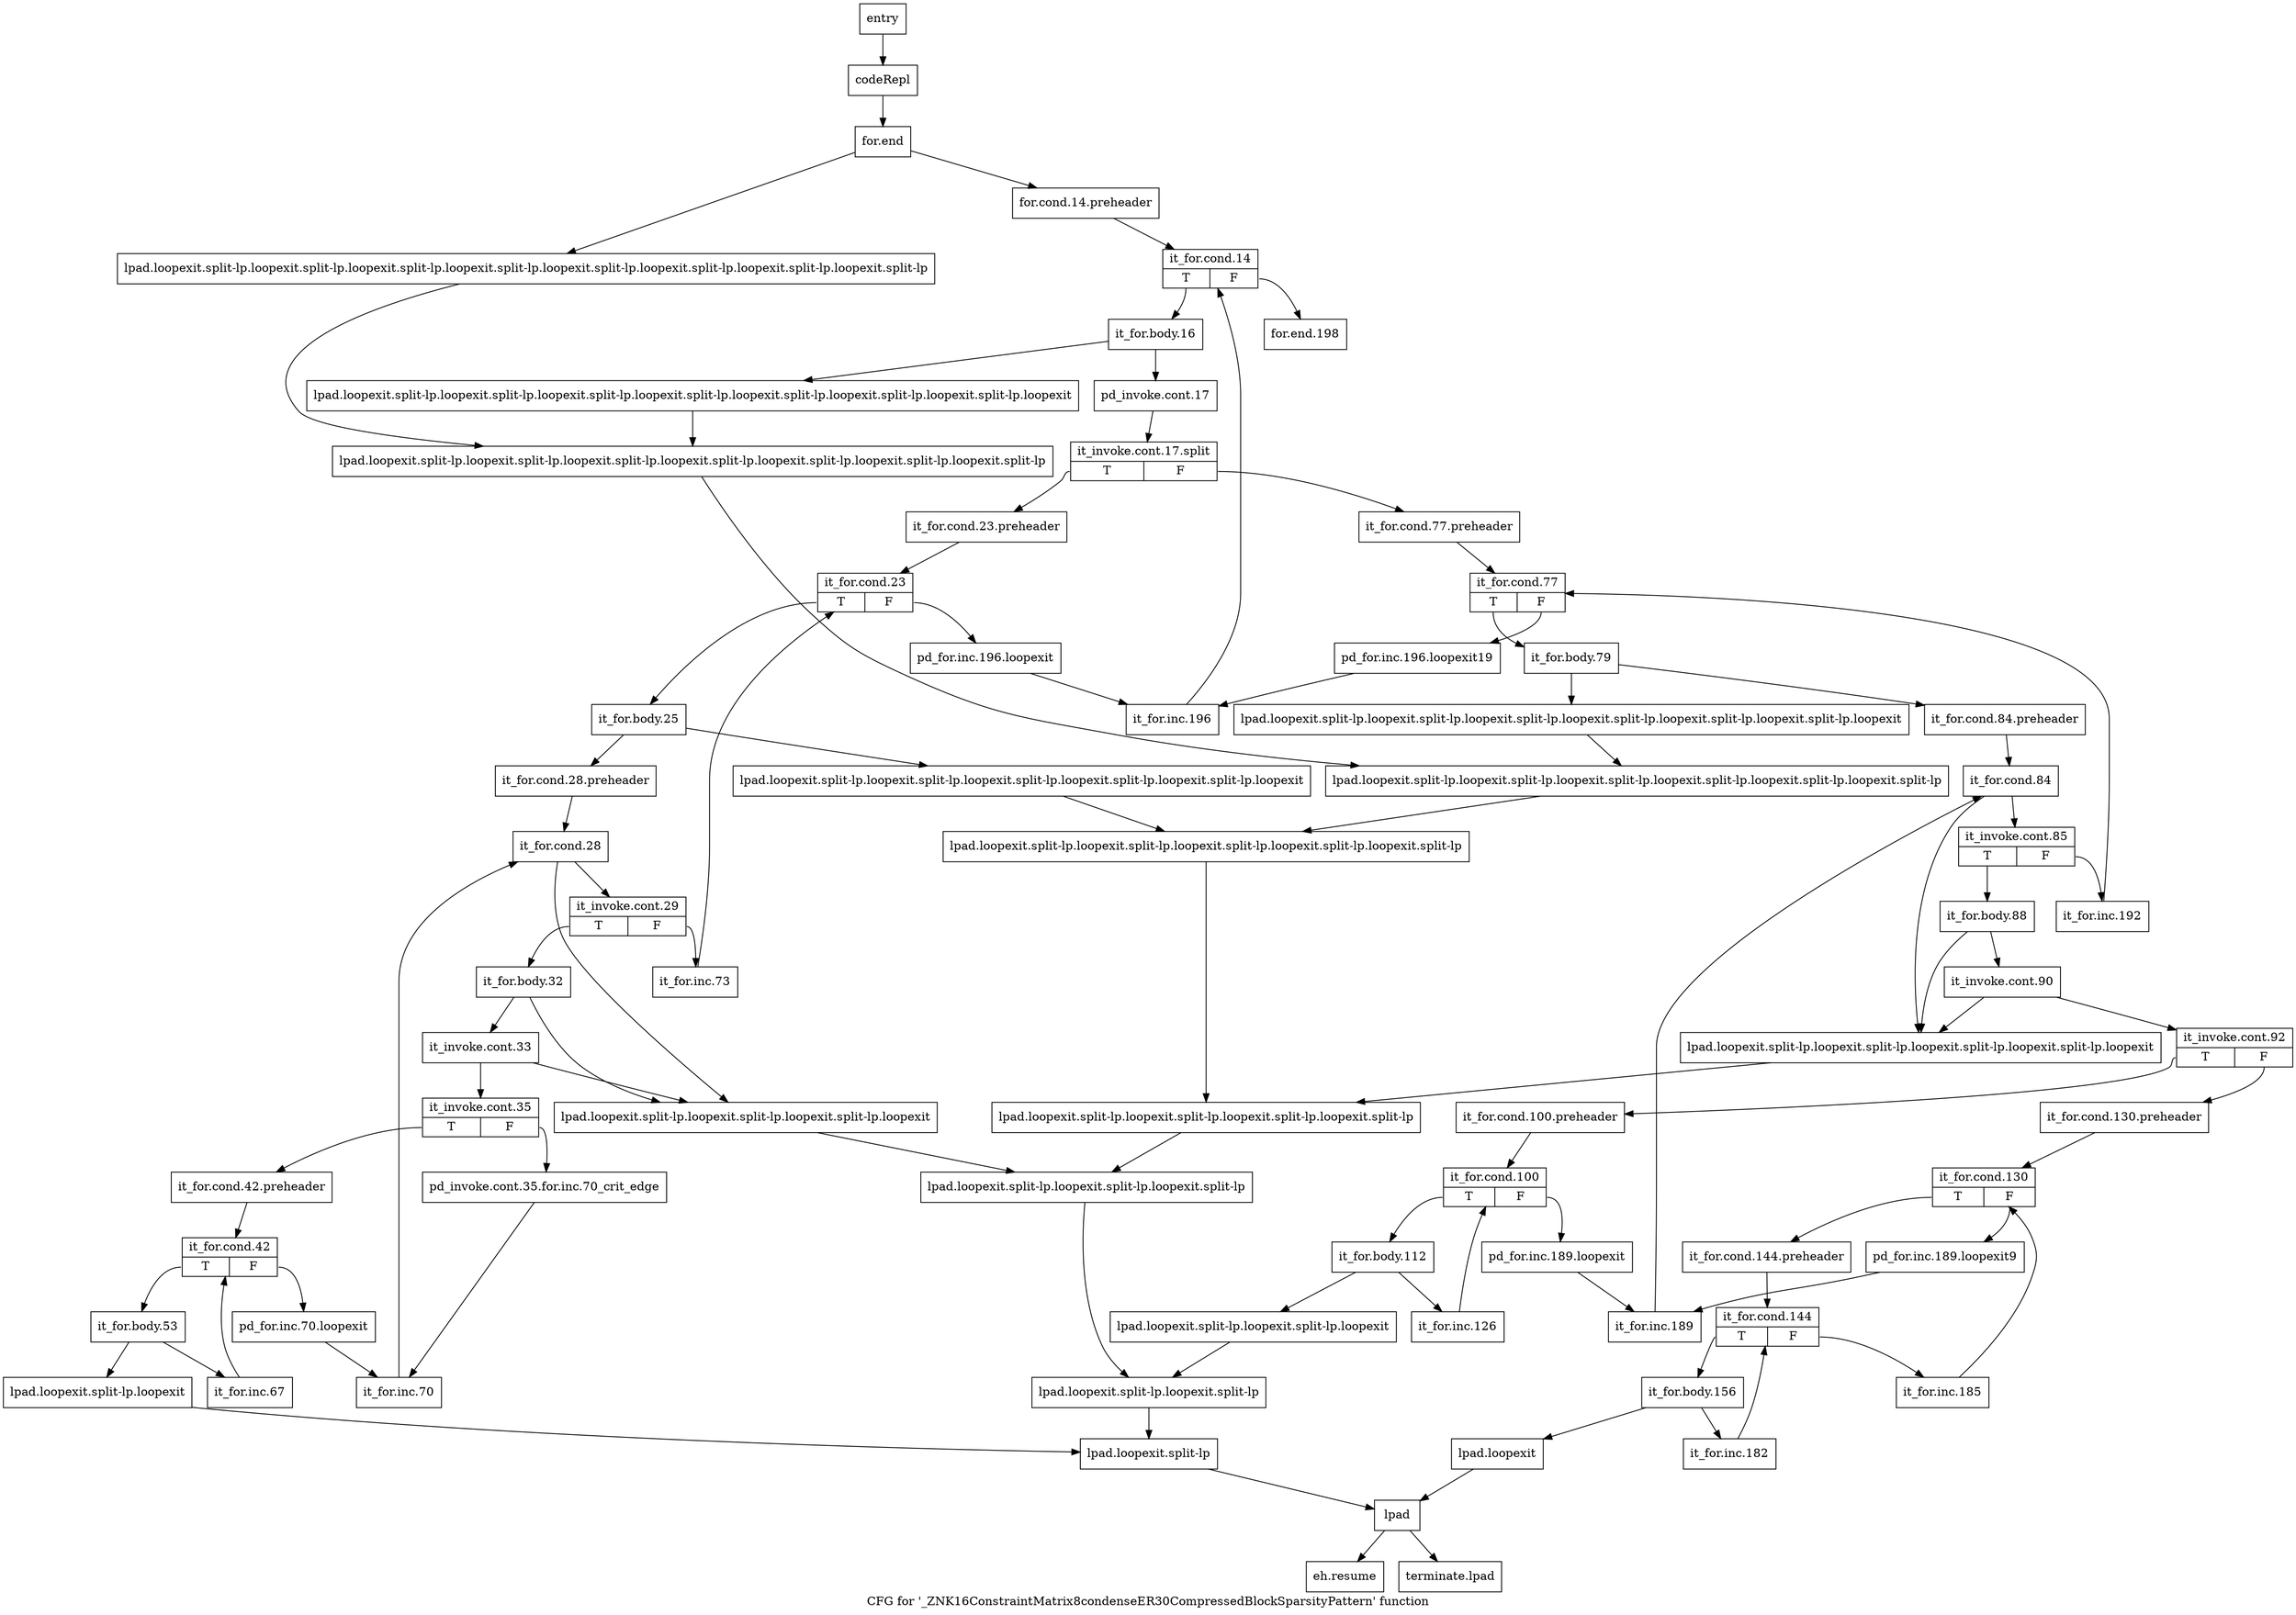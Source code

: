 digraph "CFG for '_ZNK16ConstraintMatrix8condenseER30CompressedBlockSparsityPattern' function" {
	label="CFG for '_ZNK16ConstraintMatrix8condenseER30CompressedBlockSparsityPattern' function";

	Node0x4087530 [shape=record,label="{entry}"];
	Node0x4087530 -> Node0x4087580;
	Node0x4087580 [shape=record,label="{codeRepl}"];
	Node0x4087580 -> Node0x4087b20;
	Node0x40875d0 [shape=record,label="{lpad.loopexit}"];
	Node0x40875d0 -> Node0x4087ad0;
	Node0x4087620 [shape=record,label="{lpad.loopexit.split-lp.loopexit}"];
	Node0x4087620 -> Node0x4087a80;
	Node0x4087670 [shape=record,label="{lpad.loopexit.split-lp.loopexit.split-lp.loopexit}"];
	Node0x4087670 -> Node0x4087a30;
	Node0x40876c0 [shape=record,label="{lpad.loopexit.split-lp.loopexit.split-lp.loopexit.split-lp.loopexit}"];
	Node0x40876c0 -> Node0x40879e0;
	Node0x4087710 [shape=record,label="{lpad.loopexit.split-lp.loopexit.split-lp.loopexit.split-lp.loopexit.split-lp.loopexit}"];
	Node0x4087710 -> Node0x4087990;
	Node0x4087760 [shape=record,label="{lpad.loopexit.split-lp.loopexit.split-lp.loopexit.split-lp.loopexit.split-lp.loopexit.split-lp.loopexit}"];
	Node0x4087760 -> Node0x4087940;
	Node0x40877b0 [shape=record,label="{lpad.loopexit.split-lp.loopexit.split-lp.loopexit.split-lp.loopexit.split-lp.loopexit.split-lp.loopexit.split-lp.loopexit}"];
	Node0x40877b0 -> Node0x40878f0;
	Node0x4087800 [shape=record,label="{lpad.loopexit.split-lp.loopexit.split-lp.loopexit.split-lp.loopexit.split-lp.loopexit.split-lp.loopexit.split-lp.loopexit.split-lp.loopexit}"];
	Node0x4087800 -> Node0x40878a0;
	Node0x4087850 [shape=record,label="{lpad.loopexit.split-lp.loopexit.split-lp.loopexit.split-lp.loopexit.split-lp.loopexit.split-lp.loopexit.split-lp.loopexit.split-lp.loopexit.split-lp}"];
	Node0x4087850 -> Node0x40878a0;
	Node0x40878a0 [shape=record,label="{lpad.loopexit.split-lp.loopexit.split-lp.loopexit.split-lp.loopexit.split-lp.loopexit.split-lp.loopexit.split-lp.loopexit.split-lp}"];
	Node0x40878a0 -> Node0x40878f0;
	Node0x40878f0 [shape=record,label="{lpad.loopexit.split-lp.loopexit.split-lp.loopexit.split-lp.loopexit.split-lp.loopexit.split-lp.loopexit.split-lp}"];
	Node0x40878f0 -> Node0x4087940;
	Node0x4087940 [shape=record,label="{lpad.loopexit.split-lp.loopexit.split-lp.loopexit.split-lp.loopexit.split-lp.loopexit.split-lp}"];
	Node0x4087940 -> Node0x4087990;
	Node0x4087990 [shape=record,label="{lpad.loopexit.split-lp.loopexit.split-lp.loopexit.split-lp.loopexit.split-lp}"];
	Node0x4087990 -> Node0x40879e0;
	Node0x40879e0 [shape=record,label="{lpad.loopexit.split-lp.loopexit.split-lp.loopexit.split-lp}"];
	Node0x40879e0 -> Node0x4087a30;
	Node0x4087a30 [shape=record,label="{lpad.loopexit.split-lp.loopexit.split-lp}"];
	Node0x4087a30 -> Node0x4087a80;
	Node0x4087a80 [shape=record,label="{lpad.loopexit.split-lp}"];
	Node0x4087a80 -> Node0x4087ad0;
	Node0x4087ad0 [shape=record,label="{lpad}"];
	Node0x4087ad0 -> Node0x408d160;
	Node0x4087ad0 -> Node0x408d1b0;
	Node0x4087b20 [shape=record,label="{for.end}"];
	Node0x4087b20 -> Node0x4087b70;
	Node0x4087b20 -> Node0x4087850;
	Node0x4087b70 [shape=record,label="{for.cond.14.preheader}"];
	Node0x4087b70 -> Node0x4087bc0;
	Node0x4087bc0 [shape=record,label="{it_for.cond.14|{<s0>T|<s1>F}}"];
	Node0x4087bc0:s0 -> Node0x4087c10;
	Node0x4087bc0:s1 -> Node0x408d110;
	Node0x4087c10 [shape=record,label="{it_for.body.16}"];
	Node0x4087c10 -> Node0x4087c60;
	Node0x4087c10 -> Node0x4087800;
	Node0x4087c60 [shape=record,label="{pd_invoke.cont.17}"];
	Node0x4087c60 -> Node0x9eadf00;
	Node0x9eadf00 [shape=record,label="{it_invoke.cont.17.split|{<s0>T|<s1>F}}"];
	Node0x9eadf00:s0 -> Node0x4087d00;
	Node0x9eadf00:s1 -> Node0x4087cb0;
	Node0x4087cb0 [shape=record,label="{it_for.cond.77.preheader}"];
	Node0x4087cb0 -> Node0x408c8f0;
	Node0x4087d00 [shape=record,label="{it_for.cond.23.preheader}"];
	Node0x4087d00 -> Node0x4087d50;
	Node0x4087d50 [shape=record,label="{it_for.cond.23|{<s0>T|<s1>F}}"];
	Node0x4087d50:s0 -> Node0x4087da0;
	Node0x4087d50:s1 -> Node0x408d020;
	Node0x4087da0 [shape=record,label="{it_for.body.25}"];
	Node0x4087da0 -> Node0x4087df0;
	Node0x4087da0 -> Node0x4087760;
	Node0x4087df0 [shape=record,label="{it_for.cond.28.preheader}"];
	Node0x4087df0 -> Node0x408c4e0;
	Node0x408c4e0 [shape=record,label="{it_for.cond.28}"];
	Node0x408c4e0 -> Node0x408c530;
	Node0x408c4e0 -> Node0x40876c0;
	Node0x408c530 [shape=record,label="{it_invoke.cont.29|{<s0>T|<s1>F}}"];
	Node0x408c530:s0 -> Node0x408c580;
	Node0x408c530:s1 -> Node0x408c8a0;
	Node0x408c580 [shape=record,label="{it_for.body.32}"];
	Node0x408c580 -> Node0x408c5d0;
	Node0x408c580 -> Node0x40876c0;
	Node0x408c5d0 [shape=record,label="{it_invoke.cont.33}"];
	Node0x408c5d0 -> Node0x408c620;
	Node0x408c5d0 -> Node0x40876c0;
	Node0x408c620 [shape=record,label="{it_invoke.cont.35|{<s0>T|<s1>F}}"];
	Node0x408c620:s0 -> Node0x408c6c0;
	Node0x408c620:s1 -> Node0x408c670;
	Node0x408c670 [shape=record,label="{pd_invoke.cont.35.for.inc.70_crit_edge}"];
	Node0x408c670 -> Node0x408c850;
	Node0x408c6c0 [shape=record,label="{it_for.cond.42.preheader}"];
	Node0x408c6c0 -> Node0x408c710;
	Node0x408c710 [shape=record,label="{it_for.cond.42|{<s0>T|<s1>F}}"];
	Node0x408c710:s0 -> Node0x408c760;
	Node0x408c710:s1 -> Node0x408c800;
	Node0x408c760 [shape=record,label="{it_for.body.53}"];
	Node0x408c760 -> Node0x408c7b0;
	Node0x408c760 -> Node0x4087620;
	Node0x408c7b0 [shape=record,label="{it_for.inc.67}"];
	Node0x408c7b0 -> Node0x408c710;
	Node0x408c800 [shape=record,label="{pd_for.inc.70.loopexit}"];
	Node0x408c800 -> Node0x408c850;
	Node0x408c850 [shape=record,label="{it_for.inc.70}"];
	Node0x408c850 -> Node0x408c4e0;
	Node0x408c8a0 [shape=record,label="{it_for.inc.73}"];
	Node0x408c8a0 -> Node0x4087d50;
	Node0x408c8f0 [shape=record,label="{it_for.cond.77|{<s0>T|<s1>F}}"];
	Node0x408c8f0:s0 -> Node0x408c940;
	Node0x408c8f0:s1 -> Node0x408d070;
	Node0x408c940 [shape=record,label="{it_for.body.79}"];
	Node0x408c940 -> Node0x408c990;
	Node0x408c940 -> Node0x40877b0;
	Node0x408c990 [shape=record,label="{it_for.cond.84.preheader}"];
	Node0x408c990 -> Node0x408c9e0;
	Node0x408c9e0 [shape=record,label="{it_for.cond.84}"];
	Node0x408c9e0 -> Node0x408ca30;
	Node0x408c9e0 -> Node0x4087710;
	Node0x408ca30 [shape=record,label="{it_invoke.cont.85|{<s0>T|<s1>F}}"];
	Node0x408ca30:s0 -> Node0x408ca80;
	Node0x408ca30:s1 -> Node0x408cfd0;
	Node0x408ca80 [shape=record,label="{it_for.body.88}"];
	Node0x408ca80 -> Node0x408cad0;
	Node0x408ca80 -> Node0x4087710;
	Node0x408cad0 [shape=record,label="{it_invoke.cont.90}"];
	Node0x408cad0 -> Node0x408cb20;
	Node0x408cad0 -> Node0x4087710;
	Node0x408cb20 [shape=record,label="{it_invoke.cont.92|{<s0>T|<s1>F}}"];
	Node0x408cb20:s0 -> Node0x408cbc0;
	Node0x408cb20:s1 -> Node0x408cb70;
	Node0x408cb70 [shape=record,label="{it_for.cond.130.preheader}"];
	Node0x408cb70 -> Node0x408cd00;
	Node0x408cbc0 [shape=record,label="{it_for.cond.100.preheader}"];
	Node0x408cbc0 -> Node0x408cc10;
	Node0x408cc10 [shape=record,label="{it_for.cond.100|{<s0>T|<s1>F}}"];
	Node0x408cc10:s0 -> Node0x408cc60;
	Node0x408cc10:s1 -> Node0x408cee0;
	Node0x408cc60 [shape=record,label="{it_for.body.112}"];
	Node0x408cc60 -> Node0x408ccb0;
	Node0x408cc60 -> Node0x4087670;
	Node0x408ccb0 [shape=record,label="{it_for.inc.126}"];
	Node0x408ccb0 -> Node0x408cc10;
	Node0x408cd00 [shape=record,label="{it_for.cond.130|{<s0>T|<s1>F}}"];
	Node0x408cd00:s0 -> Node0x408cd50;
	Node0x408cd00:s1 -> Node0x408cf30;
	Node0x408cd50 [shape=record,label="{it_for.cond.144.preheader}"];
	Node0x408cd50 -> Node0x408cda0;
	Node0x408cda0 [shape=record,label="{it_for.cond.144|{<s0>T|<s1>F}}"];
	Node0x408cda0:s0 -> Node0x408cdf0;
	Node0x408cda0:s1 -> Node0x408ce90;
	Node0x408cdf0 [shape=record,label="{it_for.body.156}"];
	Node0x408cdf0 -> Node0x408ce40;
	Node0x408cdf0 -> Node0x40875d0;
	Node0x408ce40 [shape=record,label="{it_for.inc.182}"];
	Node0x408ce40 -> Node0x408cda0;
	Node0x408ce90 [shape=record,label="{it_for.inc.185}"];
	Node0x408ce90 -> Node0x408cd00;
	Node0x408cee0 [shape=record,label="{pd_for.inc.189.loopexit}"];
	Node0x408cee0 -> Node0x408cf80;
	Node0x408cf30 [shape=record,label="{pd_for.inc.189.loopexit9}"];
	Node0x408cf30 -> Node0x408cf80;
	Node0x408cf80 [shape=record,label="{it_for.inc.189}"];
	Node0x408cf80 -> Node0x408c9e0;
	Node0x408cfd0 [shape=record,label="{it_for.inc.192}"];
	Node0x408cfd0 -> Node0x408c8f0;
	Node0x408d020 [shape=record,label="{pd_for.inc.196.loopexit}"];
	Node0x408d020 -> Node0x408d0c0;
	Node0x408d070 [shape=record,label="{pd_for.inc.196.loopexit19}"];
	Node0x408d070 -> Node0x408d0c0;
	Node0x408d0c0 [shape=record,label="{it_for.inc.196}"];
	Node0x408d0c0 -> Node0x4087bc0;
	Node0x408d110 [shape=record,label="{for.end.198}"];
	Node0x408d160 [shape=record,label="{eh.resume}"];
	Node0x408d1b0 [shape=record,label="{terminate.lpad}"];
}
